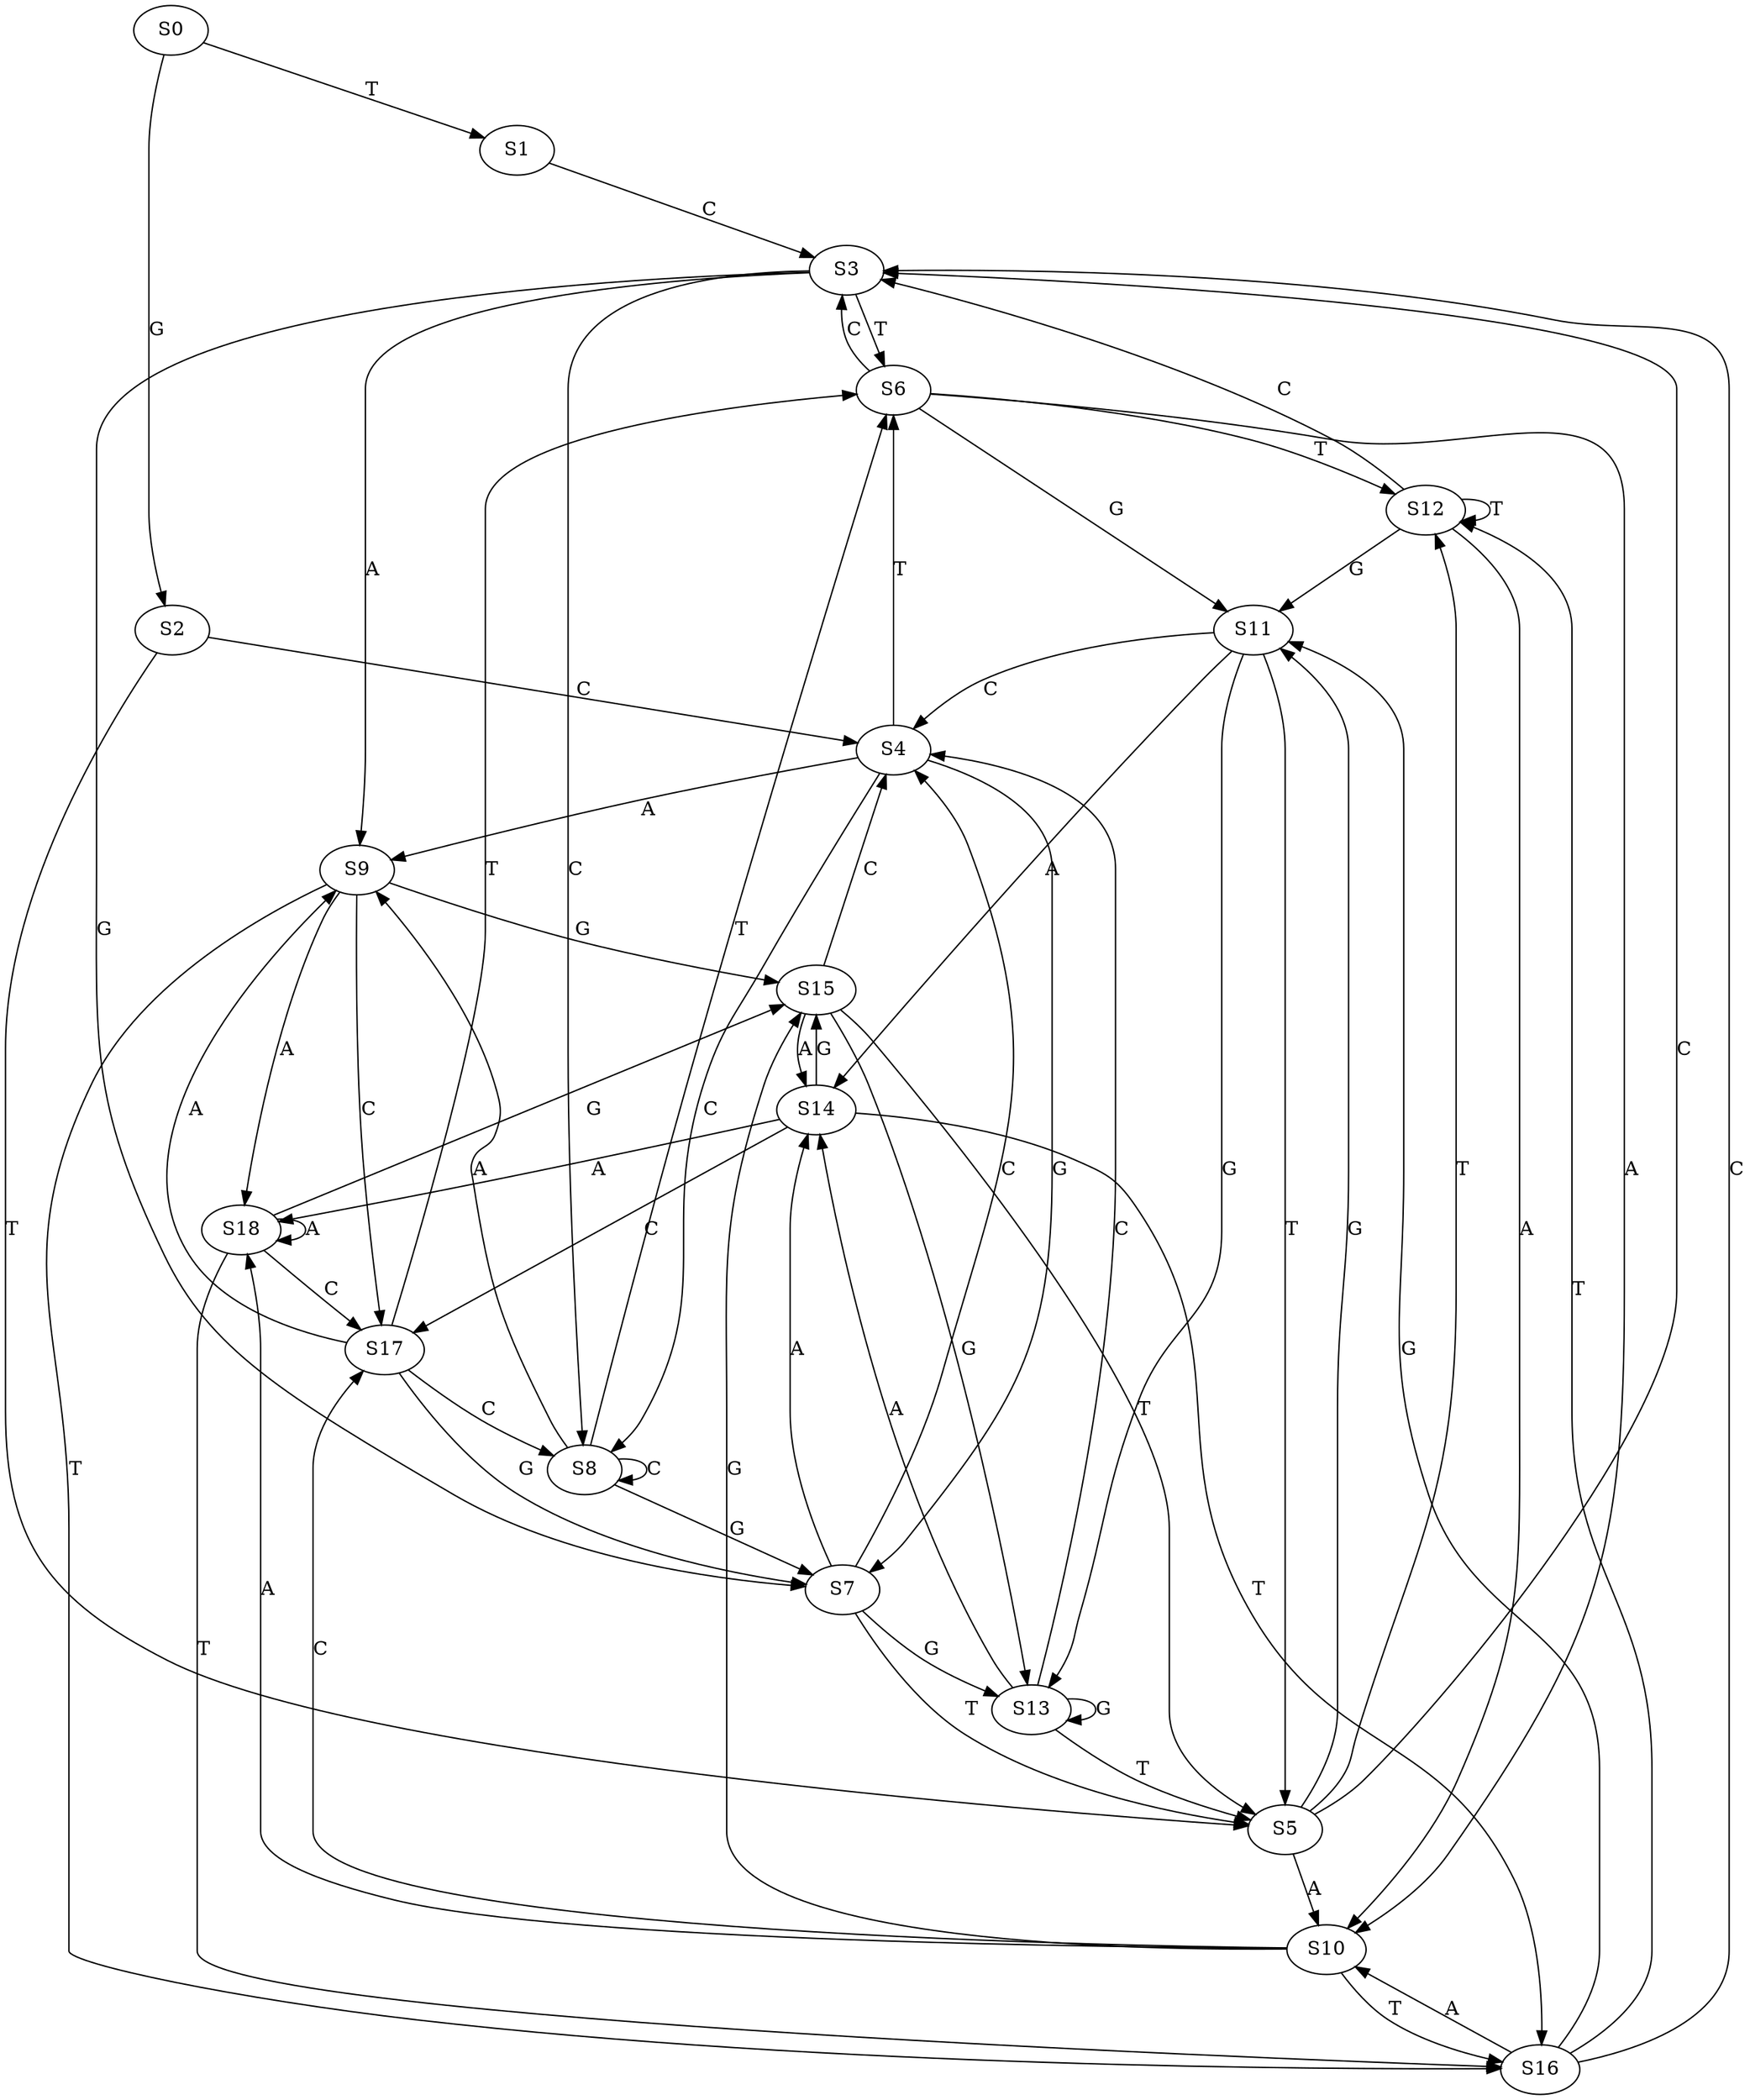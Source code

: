 strict digraph  {
	S0 -> S1 [ label = T ];
	S0 -> S2 [ label = G ];
	S1 -> S3 [ label = C ];
	S2 -> S4 [ label = C ];
	S2 -> S5 [ label = T ];
	S3 -> S6 [ label = T ];
	S3 -> S7 [ label = G ];
	S3 -> S8 [ label = C ];
	S3 -> S9 [ label = A ];
	S4 -> S8 [ label = C ];
	S4 -> S6 [ label = T ];
	S4 -> S7 [ label = G ];
	S4 -> S9 [ label = A ];
	S5 -> S10 [ label = A ];
	S5 -> S3 [ label = C ];
	S5 -> S11 [ label = G ];
	S5 -> S12 [ label = T ];
	S6 -> S11 [ label = G ];
	S6 -> S3 [ label = C ];
	S6 -> S10 [ label = A ];
	S6 -> S12 [ label = T ];
	S7 -> S13 [ label = G ];
	S7 -> S5 [ label = T ];
	S7 -> S14 [ label = A ];
	S7 -> S4 [ label = C ];
	S8 -> S7 [ label = G ];
	S8 -> S8 [ label = C ];
	S8 -> S9 [ label = A ];
	S8 -> S6 [ label = T ];
	S9 -> S15 [ label = G ];
	S9 -> S16 [ label = T ];
	S9 -> S17 [ label = C ];
	S9 -> S18 [ label = A ];
	S10 -> S15 [ label = G ];
	S10 -> S16 [ label = T ];
	S10 -> S18 [ label = A ];
	S10 -> S17 [ label = C ];
	S11 -> S14 [ label = A ];
	S11 -> S5 [ label = T ];
	S11 -> S4 [ label = C ];
	S11 -> S13 [ label = G ];
	S12 -> S3 [ label = C ];
	S12 -> S11 [ label = G ];
	S12 -> S12 [ label = T ];
	S12 -> S10 [ label = A ];
	S13 -> S14 [ label = A ];
	S13 -> S5 [ label = T ];
	S13 -> S13 [ label = G ];
	S13 -> S4 [ label = C ];
	S14 -> S15 [ label = G ];
	S14 -> S18 [ label = A ];
	S14 -> S17 [ label = C ];
	S14 -> S16 [ label = T ];
	S15 -> S5 [ label = T ];
	S15 -> S13 [ label = G ];
	S15 -> S14 [ label = A ];
	S15 -> S4 [ label = C ];
	S16 -> S10 [ label = A ];
	S16 -> S3 [ label = C ];
	S16 -> S12 [ label = T ];
	S16 -> S11 [ label = G ];
	S17 -> S9 [ label = A ];
	S17 -> S6 [ label = T ];
	S17 -> S8 [ label = C ];
	S17 -> S7 [ label = G ];
	S18 -> S16 [ label = T ];
	S18 -> S17 [ label = C ];
	S18 -> S15 [ label = G ];
	S18 -> S18 [ label = A ];
}

